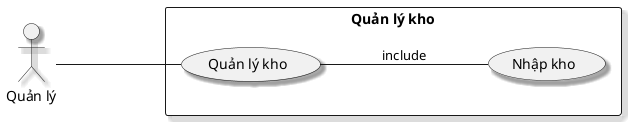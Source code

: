 @startuml QuanLyKho
skinparam monochrome true
skinparam Shadowing true


left to right direction

actor "Quản lý" as ql


rectangle "Quản lý kho"{
usecase "Quản lý kho" as qltd

usecase "Nhập kho" as nk

ql --- qltd

  qltd --- nk:include
  
}



@enduml

